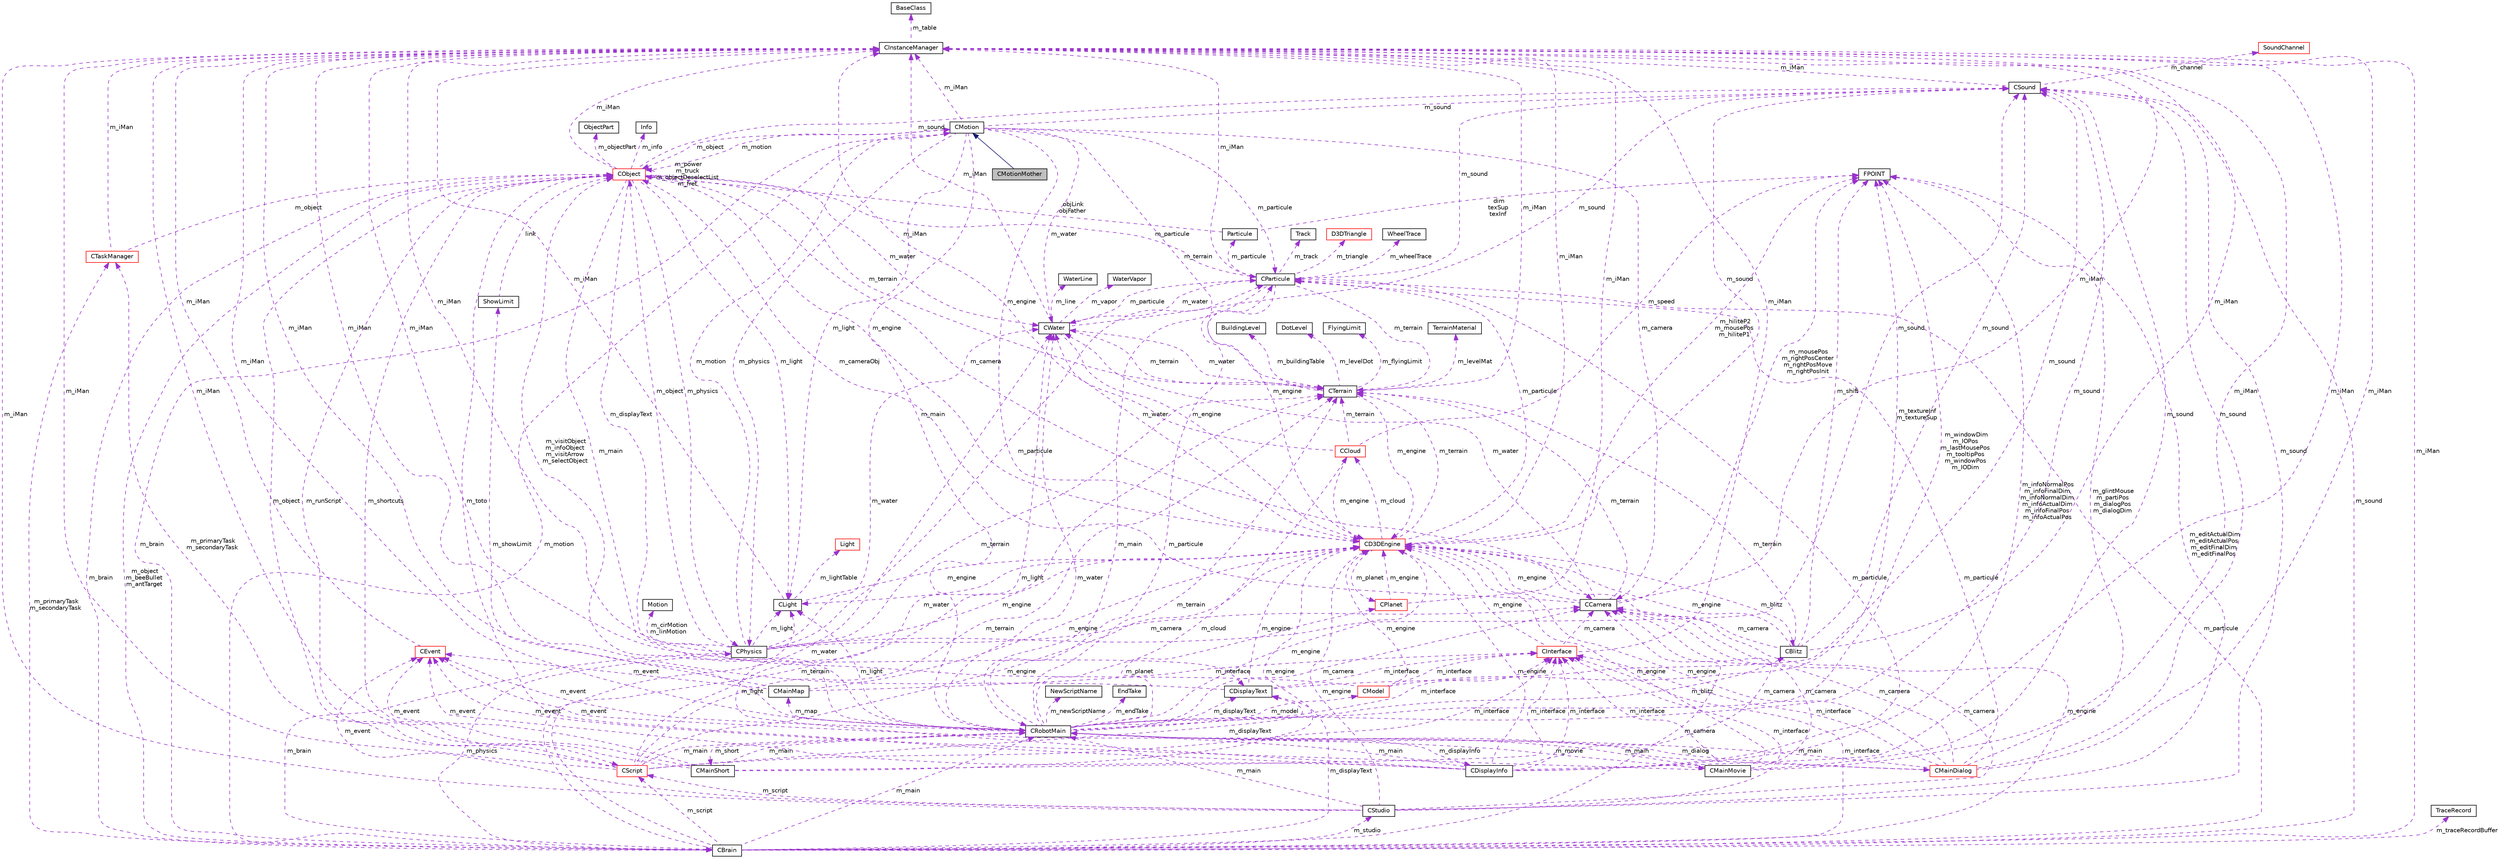 digraph G
{
  edge [fontname="Helvetica",fontsize="10",labelfontname="Helvetica",labelfontsize="10"];
  node [fontname="Helvetica",fontsize="10",shape=record];
  Node1 [label="CMotionMother",height=0.2,width=0.4,color="black", fillcolor="grey75", style="filled" fontcolor="black"];
  Node2 -> Node1 [dir="back",color="midnightblue",fontsize="10",style="solid",fontname="Helvetica"];
  Node2 [label="CMotion",height=0.2,width=0.4,color="black", fillcolor="white", style="filled",URL="$class_c_motion.html"];
  Node3 -> Node2 [dir="back",color="darkorchid3",fontsize="10",style="dashed",label=" m_particule" ,fontname="Helvetica"];
  Node3 [label="CParticule",height=0.2,width=0.4,color="black", fillcolor="white", style="filled",URL="$class_c_particule.html"];
  Node4 -> Node3 [dir="back",color="darkorchid3",fontsize="10",style="dashed",label=" m_water" ,fontname="Helvetica"];
  Node4 [label="CWater",height=0.2,width=0.4,color="black", fillcolor="white", style="filled",URL="$class_c_water.html"];
  Node3 -> Node4 [dir="back",color="darkorchid3",fontsize="10",style="dashed",label=" m_particule" ,fontname="Helvetica"];
  Node5 -> Node4 [dir="back",color="darkorchid3",fontsize="10",style="dashed",label=" m_iMan" ,fontname="Helvetica"];
  Node5 [label="CInstanceManager",height=0.2,width=0.4,color="black", fillcolor="white", style="filled",URL="$class_c_instance_manager.html"];
  Node6 -> Node5 [dir="back",color="darkorchid3",fontsize="10",style="dashed",label=" m_table" ,fontname="Helvetica"];
  Node6 [label="BaseClass",height=0.2,width=0.4,color="black", fillcolor="white", style="filled",URL="$struct_base_class.html"];
  Node7 -> Node4 [dir="back",color="darkorchid3",fontsize="10",style="dashed",label=" m_terrain" ,fontname="Helvetica"];
  Node7 [label="CTerrain",height=0.2,width=0.4,color="black", fillcolor="white", style="filled",URL="$class_c_terrain.html"];
  Node8 -> Node7 [dir="back",color="darkorchid3",fontsize="10",style="dashed",label=" m_levelMat" ,fontname="Helvetica"];
  Node8 [label="TerrainMaterial",height=0.2,width=0.4,color="black", fillcolor="white", style="filled",URL="$struct_terrain_material.html"];
  Node4 -> Node7 [dir="back",color="darkorchid3",fontsize="10",style="dashed",label=" m_water" ,fontname="Helvetica"];
  Node9 -> Node7 [dir="back",color="darkorchid3",fontsize="10",style="dashed",label=" m_buildingTable" ,fontname="Helvetica"];
  Node9 [label="BuildingLevel",height=0.2,width=0.4,color="black", fillcolor="white", style="filled",URL="$struct_building_level.html"];
  Node5 -> Node7 [dir="back",color="darkorchid3",fontsize="10",style="dashed",label=" m_iMan" ,fontname="Helvetica"];
  Node10 -> Node7 [dir="back",color="darkorchid3",fontsize="10",style="dashed",label=" m_levelDot" ,fontname="Helvetica"];
  Node10 [label="DotLevel",height=0.2,width=0.4,color="black", fillcolor="white", style="filled",URL="$struct_dot_level.html"];
  Node11 -> Node7 [dir="back",color="darkorchid3",fontsize="10",style="dashed",label=" m_engine" ,fontname="Helvetica"];
  Node11 [label="CD3DEngine",height=0.2,width=0.4,color="red", fillcolor="white", style="filled",URL="$class_c_d3_d_engine.html"];
  Node3 -> Node11 [dir="back",color="darkorchid3",fontsize="10",style="dashed",label=" m_particule" ,fontname="Helvetica"];
  Node4 -> Node11 [dir="back",color="darkorchid3",fontsize="10",style="dashed",label=" m_water" ,fontname="Helvetica"];
  Node12 -> Node11 [dir="back",color="darkorchid3",fontsize="10",style="dashed",label=" m_blitz" ,fontname="Helvetica"];
  Node12 [label="CBlitz",height=0.2,width=0.4,color="black", fillcolor="white", style="filled",URL="$class_c_blitz.html"];
  Node13 -> Node12 [dir="back",color="darkorchid3",fontsize="10",style="dashed",label=" m_camera" ,fontname="Helvetica"];
  Node13 [label="CCamera",height=0.2,width=0.4,color="black", fillcolor="white", style="filled",URL="$class_c_camera.html"];
  Node4 -> Node13 [dir="back",color="darkorchid3",fontsize="10",style="dashed",label=" m_water" ,fontname="Helvetica"];
  Node5 -> Node13 [dir="back",color="darkorchid3",fontsize="10",style="dashed",label=" m_iMan" ,fontname="Helvetica"];
  Node7 -> Node13 [dir="back",color="darkorchid3",fontsize="10",style="dashed",label=" m_terrain" ,fontname="Helvetica"];
  Node14 -> Node13 [dir="back",color="darkorchid3",fontsize="10",style="dashed",label=" m_mousePos\nm_rightPosCenter\nm_rightPosMove\nm_rightPosInit" ,fontname="Helvetica"];
  Node14 [label="FPOINT",height=0.2,width=0.4,color="black", fillcolor="white", style="filled",URL="$struct_f_p_o_i_n_t.html"];
  Node15 -> Node13 [dir="back",color="darkorchid3",fontsize="10",style="dashed",label=" m_cameraObj" ,fontname="Helvetica"];
  Node15 [label="CObject",height=0.2,width=0.4,color="red", fillcolor="white", style="filled",URL="$class_c_object.html"];
  Node3 -> Node15 [dir="back",color="darkorchid3",fontsize="10",style="dashed",label=" m_particule" ,fontname="Helvetica"];
  Node16 -> Node15 [dir="back",color="darkorchid3",fontsize="10",style="dashed",label=" m_runScript" ,fontname="Helvetica"];
  Node16 [label="CScript",height=0.2,width=0.4,color="red", fillcolor="white", style="filled",URL="$class_c_script.html"];
  Node4 -> Node16 [dir="back",color="darkorchid3",fontsize="10",style="dashed",label=" m_water" ,fontname="Helvetica"];
  Node17 -> Node16 [dir="back",color="darkorchid3",fontsize="10",style="dashed",label=" m_primaryTask\nm_secondaryTask" ,fontname="Helvetica"];
  Node17 [label="CTaskManager",height=0.2,width=0.4,color="red", fillcolor="white", style="filled",URL="$class_c_task_manager.html"];
  Node5 -> Node17 [dir="back",color="darkorchid3",fontsize="10",style="dashed",label=" m_iMan" ,fontname="Helvetica"];
  Node15 -> Node17 [dir="back",color="darkorchid3",fontsize="10",style="dashed",label=" m_object" ,fontname="Helvetica"];
  Node18 -> Node16 [dir="back",color="darkorchid3",fontsize="10",style="dashed",label=" m_displayText" ,fontname="Helvetica"];
  Node18 [label="CDisplayText",height=0.2,width=0.4,color="black", fillcolor="white", style="filled",URL="$class_c_display_text.html"];
  Node19 -> Node18 [dir="back",color="darkorchid3",fontsize="10",style="dashed",label=" m_interface" ,fontname="Helvetica"];
  Node19 [label="CInterface",height=0.2,width=0.4,color="red", fillcolor="white", style="filled",URL="$class_c_interface.html"];
  Node13 -> Node19 [dir="back",color="darkorchid3",fontsize="10",style="dashed",label=" m_camera" ,fontname="Helvetica"];
  Node5 -> Node19 [dir="back",color="darkorchid3",fontsize="10",style="dashed",label=" m_iMan" ,fontname="Helvetica"];
  Node11 -> Node19 [dir="back",color="darkorchid3",fontsize="10",style="dashed",label=" m_engine" ,fontname="Helvetica"];
  Node5 -> Node18 [dir="back",color="darkorchid3",fontsize="10",style="dashed",label=" m_iMan" ,fontname="Helvetica"];
  Node20 -> Node18 [dir="back",color="darkorchid3",fontsize="10",style="dashed",label=" m_sound" ,fontname="Helvetica"];
  Node20 [label="CSound",height=0.2,width=0.4,color="black", fillcolor="white", style="filled",URL="$class_c_sound.html"];
  Node5 -> Node20 [dir="back",color="darkorchid3",fontsize="10",style="dashed",label=" m_iMan" ,fontname="Helvetica"];
  Node21 -> Node20 [dir="back",color="darkorchid3",fontsize="10",style="dashed",label=" m_channel" ,fontname="Helvetica"];
  Node21 [label="SoundChannel",height=0.2,width=0.4,color="red", fillcolor="white", style="filled",URL="$struct_sound_channel.html"];
  Node11 -> Node18 [dir="back",color="darkorchid3",fontsize="10",style="dashed",label=" m_engine" ,fontname="Helvetica"];
  Node22 -> Node16 [dir="back",color="darkorchid3",fontsize="10",style="dashed",label=" m_main" ,fontname="Helvetica"];
  Node22 [label="CRobotMain",height=0.2,width=0.4,color="black", fillcolor="white", style="filled",URL="$class_c_robot_main.html"];
  Node3 -> Node22 [dir="back",color="darkorchid3",fontsize="10",style="dashed",label=" m_particule" ,fontname="Helvetica"];
  Node4 -> Node22 [dir="back",color="darkorchid3",fontsize="10",style="dashed",label=" m_water" ,fontname="Helvetica"];
  Node23 -> Node22 [dir="back",color="darkorchid3",fontsize="10",style="dashed",label=" m_showLimit" ,fontname="Helvetica"];
  Node23 [label="ShowLimit",height=0.2,width=0.4,color="black", fillcolor="white", style="filled",URL="$struct_show_limit.html"];
  Node15 -> Node23 [dir="back",color="darkorchid3",fontsize="10",style="dashed",label=" link" ,fontname="Helvetica"];
  Node24 -> Node22 [dir="back",color="darkorchid3",fontsize="10",style="dashed",label=" m_light" ,fontname="Helvetica"];
  Node24 [label="CLight",height=0.2,width=0.4,color="black", fillcolor="white", style="filled",URL="$class_c_light.html"];
  Node25 -> Node24 [dir="back",color="darkorchid3",fontsize="10",style="dashed",label=" m_lightTable" ,fontname="Helvetica"];
  Node25 [label="Light",height=0.2,width=0.4,color="red", fillcolor="white", style="filled",URL="$struct_light.html"];
  Node5 -> Node24 [dir="back",color="darkorchid3",fontsize="10",style="dashed",label=" m_iMan" ,fontname="Helvetica"];
  Node11 -> Node24 [dir="back",color="darkorchid3",fontsize="10",style="dashed",label=" m_engine" ,fontname="Helvetica"];
  Node12 -> Node22 [dir="back",color="darkorchid3",fontsize="10",style="dashed",label=" m_blitz" ,fontname="Helvetica"];
  Node26 -> Node22 [dir="back",color="darkorchid3",fontsize="10",style="dashed",label=" m_cloud" ,fontname="Helvetica"];
  Node26 [label="CCloud",height=0.2,width=0.4,color="red", fillcolor="white", style="filled",URL="$class_c_cloud.html"];
  Node5 -> Node26 [dir="back",color="darkorchid3",fontsize="10",style="dashed",label=" m_iMan" ,fontname="Helvetica"];
  Node7 -> Node26 [dir="back",color="darkorchid3",fontsize="10",style="dashed",label=" m_terrain" ,fontname="Helvetica"];
  Node14 -> Node26 [dir="back",color="darkorchid3",fontsize="10",style="dashed",label=" m_speed" ,fontname="Helvetica"];
  Node11 -> Node26 [dir="back",color="darkorchid3",fontsize="10",style="dashed",label=" m_engine" ,fontname="Helvetica"];
  Node27 -> Node22 [dir="back",color="darkorchid3",fontsize="10",style="dashed",label=" m_dialog" ,fontname="Helvetica"];
  Node27 [label="CMainDialog",height=0.2,width=0.4,color="red", fillcolor="white", style="filled",URL="$class_c_main_dialog.html"];
  Node3 -> Node27 [dir="back",color="darkorchid3",fontsize="10",style="dashed",label=" m_particule" ,fontname="Helvetica"];
  Node13 -> Node27 [dir="back",color="darkorchid3",fontsize="10",style="dashed",label=" m_camera" ,fontname="Helvetica"];
  Node19 -> Node27 [dir="back",color="darkorchid3",fontsize="10",style="dashed",label=" m_interface" ,fontname="Helvetica"];
  Node22 -> Node27 [dir="back",color="darkorchid3",fontsize="10",style="dashed",label=" m_main" ,fontname="Helvetica"];
  Node5 -> Node27 [dir="back",color="darkorchid3",fontsize="10",style="dashed",label=" m_iMan" ,fontname="Helvetica"];
  Node28 -> Node27 [dir="back",color="darkorchid3",fontsize="10",style="dashed",label=" m_event" ,fontname="Helvetica"];
  Node28 [label="CEvent",height=0.2,width=0.4,color="red", fillcolor="white", style="filled",URL="$class_c_event.html"];
  Node5 -> Node28 [dir="back",color="darkorchid3",fontsize="10",style="dashed",label=" m_iMan" ,fontname="Helvetica"];
  Node14 -> Node27 [dir="back",color="darkorchid3",fontsize="10",style="dashed",label=" m_glintMouse\nm_partiPos\nm_dialogPos\nm_dialogDim" ,fontname="Helvetica"];
  Node20 -> Node27 [dir="back",color="darkorchid3",fontsize="10",style="dashed",label=" m_sound" ,fontname="Helvetica"];
  Node11 -> Node27 [dir="back",color="darkorchid3",fontsize="10",style="dashed",label=" m_engine" ,fontname="Helvetica"];
  Node13 -> Node22 [dir="back",color="darkorchid3",fontsize="10",style="dashed",label=" m_camera" ,fontname="Helvetica"];
  Node29 -> Node22 [dir="back",color="darkorchid3",fontsize="10",style="dashed",label=" m_movie" ,fontname="Helvetica"];
  Node29 [label="CMainMovie",height=0.2,width=0.4,color="black", fillcolor="white", style="filled",URL="$class_c_main_movie.html"];
  Node13 -> Node29 [dir="back",color="darkorchid3",fontsize="10",style="dashed",label=" m_camera" ,fontname="Helvetica"];
  Node22 -> Node29 [dir="back",color="darkorchid3",fontsize="10",style="dashed",label=" m_main" ,fontname="Helvetica"];
  Node19 -> Node29 [dir="back",color="darkorchid3",fontsize="10",style="dashed",label=" m_interface" ,fontname="Helvetica"];
  Node5 -> Node29 [dir="back",color="darkorchid3",fontsize="10",style="dashed",label=" m_iMan" ,fontname="Helvetica"];
  Node28 -> Node29 [dir="back",color="darkorchid3",fontsize="10",style="dashed",label=" m_event" ,fontname="Helvetica"];
  Node20 -> Node29 [dir="back",color="darkorchid3",fontsize="10",style="dashed",label=" m_sound" ,fontname="Helvetica"];
  Node11 -> Node29 [dir="back",color="darkorchid3",fontsize="10",style="dashed",label=" m_engine" ,fontname="Helvetica"];
  Node18 -> Node22 [dir="back",color="darkorchid3",fontsize="10",style="dashed",label=" m_displayText" ,fontname="Helvetica"];
  Node19 -> Node22 [dir="back",color="darkorchid3",fontsize="10",style="dashed",label=" m_interface" ,fontname="Helvetica"];
  Node30 -> Node22 [dir="back",color="darkorchid3",fontsize="10",style="dashed",label=" m_model" ,fontname="Helvetica"];
  Node30 [label="CModel",height=0.2,width=0.4,color="red", fillcolor="white", style="filled",URL="$class_c_model.html"];
  Node19 -> Node30 [dir="back",color="darkorchid3",fontsize="10",style="dashed",label=" m_interface" ,fontname="Helvetica"];
  Node5 -> Node30 [dir="back",color="darkorchid3",fontsize="10",style="dashed",label=" m_iMan" ,fontname="Helvetica"];
  Node14 -> Node30 [dir="back",color="darkorchid3",fontsize="10",style="dashed",label=" m_textureInf\nm_textureSup" ,fontname="Helvetica"];
  Node11 -> Node30 [dir="back",color="darkorchid3",fontsize="10",style="dashed",label=" m_engine" ,fontname="Helvetica"];
  Node5 -> Node22 [dir="back",color="darkorchid3",fontsize="10",style="dashed",label=" m_iMan" ,fontname="Helvetica"];
  Node31 -> Node22 [dir="back",color="darkorchid3",fontsize="10",style="dashed",label=" m_newScriptName" ,fontname="Helvetica"];
  Node31 [label="NewScriptName",height=0.2,width=0.4,color="black", fillcolor="white", style="filled",URL="$struct_new_script_name.html"];
  Node28 -> Node22 [dir="back",color="darkorchid3",fontsize="10",style="dashed",label=" m_event" ,fontname="Helvetica"];
  Node7 -> Node22 [dir="back",color="darkorchid3",fontsize="10",style="dashed",label=" m_terrain" ,fontname="Helvetica"];
  Node14 -> Node22 [dir="back",color="darkorchid3",fontsize="10",style="dashed",label=" m_windowDim\nm_IOPos\nm_lastMousePos\nm_tooltipPos\nm_windowPos\nm_IODim" ,fontname="Helvetica"];
  Node32 -> Node22 [dir="back",color="darkorchid3",fontsize="10",style="dashed",label=" m_short" ,fontname="Helvetica"];
  Node32 [label="CMainShort",height=0.2,width=0.4,color="black", fillcolor="white", style="filled",URL="$class_c_main_short.html"];
  Node22 -> Node32 [dir="back",color="darkorchid3",fontsize="10",style="dashed",label=" m_main" ,fontname="Helvetica"];
  Node19 -> Node32 [dir="back",color="darkorchid3",fontsize="10",style="dashed",label=" m_interface" ,fontname="Helvetica"];
  Node5 -> Node32 [dir="back",color="darkorchid3",fontsize="10",style="dashed",label=" m_iMan" ,fontname="Helvetica"];
  Node28 -> Node32 [dir="back",color="darkorchid3",fontsize="10",style="dashed",label=" m_event" ,fontname="Helvetica"];
  Node15 -> Node32 [dir="back",color="darkorchid3",fontsize="10",style="dashed",label=" m_shortcuts" ,fontname="Helvetica"];
  Node11 -> Node32 [dir="back",color="darkorchid3",fontsize="10",style="dashed",label=" m_engine" ,fontname="Helvetica"];
  Node20 -> Node22 [dir="back",color="darkorchid3",fontsize="10",style="dashed",label=" m_sound" ,fontname="Helvetica"];
  Node33 -> Node22 [dir="back",color="darkorchid3",fontsize="10",style="dashed",label=" m_planet" ,fontname="Helvetica"];
  Node33 [label="CPlanet",height=0.2,width=0.4,color="red", fillcolor="white", style="filled",URL="$class_c_planet.html"];
  Node5 -> Node33 [dir="back",color="darkorchid3",fontsize="10",style="dashed",label=" m_iMan" ,fontname="Helvetica"];
  Node11 -> Node33 [dir="back",color="darkorchid3",fontsize="10",style="dashed",label=" m_engine" ,fontname="Helvetica"];
  Node15 -> Node22 [dir="back",color="darkorchid3",fontsize="10",style="dashed",label=" m_visitObject\nm_infoObject\nm_visitArrow\nm_selectObject" ,fontname="Helvetica"];
  Node11 -> Node22 [dir="back",color="darkorchid3",fontsize="10",style="dashed",label=" m_engine" ,fontname="Helvetica"];
  Node34 -> Node22 [dir="back",color="darkorchid3",fontsize="10",style="dashed",label=" m_endTake" ,fontname="Helvetica"];
  Node34 [label="EndTake",height=0.2,width=0.4,color="black", fillcolor="white", style="filled",URL="$struct_end_take.html"];
  Node35 -> Node22 [dir="back",color="darkorchid3",fontsize="10",style="dashed",label=" m_displayInfo" ,fontname="Helvetica"];
  Node35 [label="CDisplayInfo",height=0.2,width=0.4,color="black", fillcolor="white", style="filled",URL="$class_c_display_info.html"];
  Node3 -> Node35 [dir="back",color="darkorchid3",fontsize="10",style="dashed",label=" m_particule" ,fontname="Helvetica"];
  Node24 -> Node35 [dir="back",color="darkorchid3",fontsize="10",style="dashed",label=" m_light" ,fontname="Helvetica"];
  Node13 -> Node35 [dir="back",color="darkorchid3",fontsize="10",style="dashed",label=" m_camera" ,fontname="Helvetica"];
  Node19 -> Node35 [dir="back",color="darkorchid3",fontsize="10",style="dashed",label=" m_interface" ,fontname="Helvetica"];
  Node22 -> Node35 [dir="back",color="darkorchid3",fontsize="10",style="dashed",label=" m_main" ,fontname="Helvetica"];
  Node5 -> Node35 [dir="back",color="darkorchid3",fontsize="10",style="dashed",label=" m_iMan" ,fontname="Helvetica"];
  Node28 -> Node35 [dir="back",color="darkorchid3",fontsize="10",style="dashed",label=" m_event" ,fontname="Helvetica"];
  Node14 -> Node35 [dir="back",color="darkorchid3",fontsize="10",style="dashed",label=" m_infoNormalPos\nm_infoFinalDim\nm_infoNormalDim\nm_infoActualDim\nm_infoFinalPos\nm_infoActualPos" ,fontname="Helvetica"];
  Node15 -> Node35 [dir="back",color="darkorchid3",fontsize="10",style="dashed",label=" m_toto" ,fontname="Helvetica"];
  Node11 -> Node35 [dir="back",color="darkorchid3",fontsize="10",style="dashed",label=" m_engine" ,fontname="Helvetica"];
  Node36 -> Node22 [dir="back",color="darkorchid3",fontsize="10",style="dashed",label=" m_map" ,fontname="Helvetica"];
  Node36 [label="CMainMap",height=0.2,width=0.4,color="black", fillcolor="white", style="filled",URL="$class_c_main_map.html"];
  Node19 -> Node36 [dir="back",color="darkorchid3",fontsize="10",style="dashed",label=" m_interface" ,fontname="Helvetica"];
  Node5 -> Node36 [dir="back",color="darkorchid3",fontsize="10",style="dashed",label=" m_iMan" ,fontname="Helvetica"];
  Node28 -> Node36 [dir="back",color="darkorchid3",fontsize="10",style="dashed",label=" m_event" ,fontname="Helvetica"];
  Node11 -> Node36 [dir="back",color="darkorchid3",fontsize="10",style="dashed",label=" m_engine" ,fontname="Helvetica"];
  Node19 -> Node16 [dir="back",color="darkorchid3",fontsize="10",style="dashed",label=" m_interface" ,fontname="Helvetica"];
  Node5 -> Node16 [dir="back",color="darkorchid3",fontsize="10",style="dashed",label=" m_iMan" ,fontname="Helvetica"];
  Node7 -> Node16 [dir="back",color="darkorchid3",fontsize="10",style="dashed",label=" m_terrain" ,fontname="Helvetica"];
  Node15 -> Node16 [dir="back",color="darkorchid3",fontsize="10",style="dashed",label=" m_object" ,fontname="Helvetica"];
  Node11 -> Node16 [dir="back",color="darkorchid3",fontsize="10",style="dashed",label=" m_engine" ,fontname="Helvetica"];
  Node4 -> Node15 [dir="back",color="darkorchid3",fontsize="10",style="dashed",label=" m_water" ,fontname="Helvetica"];
  Node24 -> Node15 [dir="back",color="darkorchid3",fontsize="10",style="dashed",label=" m_light" ,fontname="Helvetica"];
  Node37 -> Node15 [dir="back",color="darkorchid3",fontsize="10",style="dashed",label=" m_brain" ,fontname="Helvetica"];
  Node37 [label="CBrain",height=0.2,width=0.4,color="black", fillcolor="white", style="filled",URL="$class_c_brain.html"];
  Node3 -> Node37 [dir="back",color="darkorchid3",fontsize="10",style="dashed",label=" m_particule" ,fontname="Helvetica"];
  Node16 -> Node37 [dir="back",color="darkorchid3",fontsize="10",style="dashed",label=" m_script" ,fontname="Helvetica"];
  Node4 -> Node37 [dir="back",color="darkorchid3",fontsize="10",style="dashed",label=" m_water" ,fontname="Helvetica"];
  Node17 -> Node37 [dir="back",color="darkorchid3",fontsize="10",style="dashed",label=" m_primaryTask\nm_secondaryTask" ,fontname="Helvetica"];
  Node13 -> Node37 [dir="back",color="darkorchid3",fontsize="10",style="dashed",label=" m_camera" ,fontname="Helvetica"];
  Node18 -> Node37 [dir="back",color="darkorchid3",fontsize="10",style="dashed",label=" m_displayText" ,fontname="Helvetica"];
  Node22 -> Node37 [dir="back",color="darkorchid3",fontsize="10",style="dashed",label=" m_main" ,fontname="Helvetica"];
  Node19 -> Node37 [dir="back",color="darkorchid3",fontsize="10",style="dashed",label=" m_interface" ,fontname="Helvetica"];
  Node5 -> Node37 [dir="back",color="darkorchid3",fontsize="10",style="dashed",label=" m_iMan" ,fontname="Helvetica"];
  Node7 -> Node37 [dir="back",color="darkorchid3",fontsize="10",style="dashed",label=" m_terrain" ,fontname="Helvetica"];
  Node38 -> Node37 [dir="back",color="darkorchid3",fontsize="10",style="dashed",label=" m_physics" ,fontname="Helvetica"];
  Node38 [label="CPhysics",height=0.2,width=0.4,color="black", fillcolor="white", style="filled",URL="$class_c_physics.html"];
  Node3 -> Node38 [dir="back",color="darkorchid3",fontsize="10",style="dashed",label=" m_particule" ,fontname="Helvetica"];
  Node4 -> Node38 [dir="back",color="darkorchid3",fontsize="10",style="dashed",label=" m_water" ,fontname="Helvetica"];
  Node24 -> Node38 [dir="back",color="darkorchid3",fontsize="10",style="dashed",label=" m_light" ,fontname="Helvetica"];
  Node37 -> Node38 [dir="back",color="darkorchid3",fontsize="10",style="dashed",label=" m_brain" ,fontname="Helvetica"];
  Node13 -> Node38 [dir="back",color="darkorchid3",fontsize="10",style="dashed",label=" m_camera" ,fontname="Helvetica"];
  Node39 -> Node38 [dir="back",color="darkorchid3",fontsize="10",style="dashed",label=" m_cirMotion\nm_linMotion" ,fontname="Helvetica"];
  Node39 [label="Motion",height=0.2,width=0.4,color="black", fillcolor="white", style="filled",URL="$struct_motion.html"];
  Node5 -> Node38 [dir="back",color="darkorchid3",fontsize="10",style="dashed",label=" m_iMan" ,fontname="Helvetica"];
  Node7 -> Node38 [dir="back",color="darkorchid3",fontsize="10",style="dashed",label=" m_terrain" ,fontname="Helvetica"];
  Node20 -> Node38 [dir="back",color="darkorchid3",fontsize="10",style="dashed",label=" m_sound" ,fontname="Helvetica"];
  Node2 -> Node38 [dir="back",color="darkorchid3",fontsize="10",style="dashed",label=" m_motion" ,fontname="Helvetica"];
  Node15 -> Node38 [dir="back",color="darkorchid3",fontsize="10",style="dashed",label=" m_object" ,fontname="Helvetica"];
  Node11 -> Node38 [dir="back",color="darkorchid3",fontsize="10",style="dashed",label=" m_engine" ,fontname="Helvetica"];
  Node20 -> Node37 [dir="back",color="darkorchid3",fontsize="10",style="dashed",label=" m_sound" ,fontname="Helvetica"];
  Node40 -> Node37 [dir="back",color="darkorchid3",fontsize="10",style="dashed",label=" m_studio" ,fontname="Helvetica"];
  Node40 [label="CStudio",height=0.2,width=0.4,color="black", fillcolor="white", style="filled",URL="$class_c_studio.html"];
  Node16 -> Node40 [dir="back",color="darkorchid3",fontsize="10",style="dashed",label=" m_script" ,fontname="Helvetica"];
  Node13 -> Node40 [dir="back",color="darkorchid3",fontsize="10",style="dashed",label=" m_camera" ,fontname="Helvetica"];
  Node19 -> Node40 [dir="back",color="darkorchid3",fontsize="10",style="dashed",label=" m_interface" ,fontname="Helvetica"];
  Node22 -> Node40 [dir="back",color="darkorchid3",fontsize="10",style="dashed",label=" m_main" ,fontname="Helvetica"];
  Node5 -> Node40 [dir="back",color="darkorchid3",fontsize="10",style="dashed",label=" m_iMan" ,fontname="Helvetica"];
  Node28 -> Node40 [dir="back",color="darkorchid3",fontsize="10",style="dashed",label=" m_event" ,fontname="Helvetica"];
  Node14 -> Node40 [dir="back",color="darkorchid3",fontsize="10",style="dashed",label=" m_editActualDim\nm_editActualPos\nm_editFinalDim\nm_editFinalPos" ,fontname="Helvetica"];
  Node20 -> Node40 [dir="back",color="darkorchid3",fontsize="10",style="dashed",label=" m_sound" ,fontname="Helvetica"];
  Node11 -> Node40 [dir="back",color="darkorchid3",fontsize="10",style="dashed",label=" m_engine" ,fontname="Helvetica"];
  Node2 -> Node37 [dir="back",color="darkorchid3",fontsize="10",style="dashed",label=" m_motion" ,fontname="Helvetica"];
  Node15 -> Node37 [dir="back",color="darkorchid3",fontsize="10",style="dashed",label=" m_object\nm_beeBullet\nm_antTarget" ,fontname="Helvetica"];
  Node11 -> Node37 [dir="back",color="darkorchid3",fontsize="10",style="dashed",label=" m_engine" ,fontname="Helvetica"];
  Node41 -> Node37 [dir="back",color="darkorchid3",fontsize="10",style="dashed",label=" m_traceRecordBuffer" ,fontname="Helvetica"];
  Node41 [label="TraceRecord",height=0.2,width=0.4,color="black", fillcolor="white", style="filled",URL="$struct_trace_record.html"];
  Node13 -> Node15 [dir="back",color="darkorchid3",fontsize="10",style="dashed",label=" m_camera" ,fontname="Helvetica"];
  Node18 -> Node15 [dir="back",color="darkorchid3",fontsize="10",style="dashed",label=" m_displayText" ,fontname="Helvetica"];
  Node42 -> Node15 [dir="back",color="darkorchid3",fontsize="10",style="dashed",label=" m_objectPart" ,fontname="Helvetica"];
  Node42 [label="ObjectPart",height=0.2,width=0.4,color="black", fillcolor="white", style="filled",URL="$struct_object_part.html"];
  Node22 -> Node15 [dir="back",color="darkorchid3",fontsize="10",style="dashed",label=" m_main" ,fontname="Helvetica"];
  Node5 -> Node15 [dir="back",color="darkorchid3",fontsize="10",style="dashed",label=" m_iMan" ,fontname="Helvetica"];
  Node7 -> Node15 [dir="back",color="darkorchid3",fontsize="10",style="dashed",label=" m_terrain" ,fontname="Helvetica"];
  Node38 -> Node15 [dir="back",color="darkorchid3",fontsize="10",style="dashed",label=" m_physics" ,fontname="Helvetica"];
  Node43 -> Node15 [dir="back",color="darkorchid3",fontsize="10",style="dashed",label=" m_info" ,fontname="Helvetica"];
  Node43 [label="Info",height=0.2,width=0.4,color="black", fillcolor="white", style="filled",URL="$struct_info.html"];
  Node20 -> Node15 [dir="back",color="darkorchid3",fontsize="10",style="dashed",label=" m_sound" ,fontname="Helvetica"];
  Node2 -> Node15 [dir="back",color="darkorchid3",fontsize="10",style="dashed",label=" m_motion" ,fontname="Helvetica"];
  Node15 -> Node15 [dir="back",color="darkorchid3",fontsize="10",style="dashed",label=" m_power\nm_truck\nm_objectDeselectList\nm_fret" ,fontname="Helvetica"];
  Node11 -> Node15 [dir="back",color="darkorchid3",fontsize="10",style="dashed",label=" m_engine" ,fontname="Helvetica"];
  Node11 -> Node13 [dir="back",color="darkorchid3",fontsize="10",style="dashed",label=" m_engine" ,fontname="Helvetica"];
  Node5 -> Node12 [dir="back",color="darkorchid3",fontsize="10",style="dashed",label=" m_iMan" ,fontname="Helvetica"];
  Node7 -> Node12 [dir="back",color="darkorchid3",fontsize="10",style="dashed",label=" m_terrain" ,fontname="Helvetica"];
  Node14 -> Node12 [dir="back",color="darkorchid3",fontsize="10",style="dashed",label=" m_shift" ,fontname="Helvetica"];
  Node20 -> Node12 [dir="back",color="darkorchid3",fontsize="10",style="dashed",label=" m_sound" ,fontname="Helvetica"];
  Node11 -> Node12 [dir="back",color="darkorchid3",fontsize="10",style="dashed",label=" m_engine" ,fontname="Helvetica"];
  Node24 -> Node11 [dir="back",color="darkorchid3",fontsize="10",style="dashed",label=" m_light" ,fontname="Helvetica"];
  Node26 -> Node11 [dir="back",color="darkorchid3",fontsize="10",style="dashed",label=" m_cloud" ,fontname="Helvetica"];
  Node5 -> Node11 [dir="back",color="darkorchid3",fontsize="10",style="dashed",label=" m_iMan" ,fontname="Helvetica"];
  Node7 -> Node11 [dir="back",color="darkorchid3",fontsize="10",style="dashed",label=" m_terrain" ,fontname="Helvetica"];
  Node14 -> Node11 [dir="back",color="darkorchid3",fontsize="10",style="dashed",label=" m_hiliteP2\nm_mousePos\nm_hiliteP1" ,fontname="Helvetica"];
  Node20 -> Node11 [dir="back",color="darkorchid3",fontsize="10",style="dashed",label=" m_sound" ,fontname="Helvetica"];
  Node33 -> Node11 [dir="back",color="darkorchid3",fontsize="10",style="dashed",label=" m_planet" ,fontname="Helvetica"];
  Node44 -> Node7 [dir="back",color="darkorchid3",fontsize="10",style="dashed",label=" m_flyingLimit" ,fontname="Helvetica"];
  Node44 [label="FlyingLimit",height=0.2,width=0.4,color="black", fillcolor="white", style="filled",URL="$struct_flying_limit.html"];
  Node45 -> Node4 [dir="back",color="darkorchid3",fontsize="10",style="dashed",label=" m_line" ,fontname="Helvetica"];
  Node45 [label="WaterLine",height=0.2,width=0.4,color="black", fillcolor="white", style="filled",URL="$struct_water_line.html"];
  Node20 -> Node4 [dir="back",color="darkorchid3",fontsize="10",style="dashed",label=" m_sound" ,fontname="Helvetica"];
  Node46 -> Node4 [dir="back",color="darkorchid3",fontsize="10",style="dashed",label=" m_vapor" ,fontname="Helvetica"];
  Node46 [label="WaterVapor",height=0.2,width=0.4,color="black", fillcolor="white", style="filled",URL="$struct_water_vapor.html"];
  Node11 -> Node4 [dir="back",color="darkorchid3",fontsize="10",style="dashed",label=" m_engine" ,fontname="Helvetica"];
  Node22 -> Node3 [dir="back",color="darkorchid3",fontsize="10",style="dashed",label=" m_main" ,fontname="Helvetica"];
  Node5 -> Node3 [dir="back",color="darkorchid3",fontsize="10",style="dashed",label=" m_iMan" ,fontname="Helvetica"];
  Node47 -> Node3 [dir="back",color="darkorchid3",fontsize="10",style="dashed",label=" m_track" ,fontname="Helvetica"];
  Node47 [label="Track",height=0.2,width=0.4,color="black", fillcolor="white", style="filled",URL="$struct_track.html"];
  Node48 -> Node3 [dir="back",color="darkorchid3",fontsize="10",style="dashed",label=" m_particule" ,fontname="Helvetica"];
  Node48 [label="Particule",height=0.2,width=0.4,color="black", fillcolor="white", style="filled",URL="$struct_particule.html"];
  Node14 -> Node48 [dir="back",color="darkorchid3",fontsize="10",style="dashed",label=" dim\ntexSup\ntexInf" ,fontname="Helvetica"];
  Node15 -> Node48 [dir="back",color="darkorchid3",fontsize="10",style="dashed",label=" objLink\nobjFather" ,fontname="Helvetica"];
  Node7 -> Node3 [dir="back",color="darkorchid3",fontsize="10",style="dashed",label=" m_terrain" ,fontname="Helvetica"];
  Node20 -> Node3 [dir="back",color="darkorchid3",fontsize="10",style="dashed",label=" m_sound" ,fontname="Helvetica"];
  Node49 -> Node3 [dir="back",color="darkorchid3",fontsize="10",style="dashed",label=" m_triangle" ,fontname="Helvetica"];
  Node49 [label="D3DTriangle",height=0.2,width=0.4,color="red", fillcolor="white", style="filled",URL="$struct_d3_d_triangle.html"];
  Node11 -> Node3 [dir="back",color="darkorchid3",fontsize="10",style="dashed",label=" m_engine" ,fontname="Helvetica"];
  Node50 -> Node3 [dir="back",color="darkorchid3",fontsize="10",style="dashed",label=" m_wheelTrace" ,fontname="Helvetica"];
  Node50 [label="WheelTrace",height=0.2,width=0.4,color="black", fillcolor="white", style="filled",URL="$struct_wheel_trace.html"];
  Node4 -> Node2 [dir="back",color="darkorchid3",fontsize="10",style="dashed",label=" m_water" ,fontname="Helvetica"];
  Node24 -> Node2 [dir="back",color="darkorchid3",fontsize="10",style="dashed",label=" m_light" ,fontname="Helvetica"];
  Node37 -> Node2 [dir="back",color="darkorchid3",fontsize="10",style="dashed",label=" m_brain" ,fontname="Helvetica"];
  Node13 -> Node2 [dir="back",color="darkorchid3",fontsize="10",style="dashed",label=" m_camera" ,fontname="Helvetica"];
  Node22 -> Node2 [dir="back",color="darkorchid3",fontsize="10",style="dashed",label=" m_main" ,fontname="Helvetica"];
  Node5 -> Node2 [dir="back",color="darkorchid3",fontsize="10",style="dashed",label=" m_iMan" ,fontname="Helvetica"];
  Node7 -> Node2 [dir="back",color="darkorchid3",fontsize="10",style="dashed",label=" m_terrain" ,fontname="Helvetica"];
  Node38 -> Node2 [dir="back",color="darkorchid3",fontsize="10",style="dashed",label=" m_physics" ,fontname="Helvetica"];
  Node20 -> Node2 [dir="back",color="darkorchid3",fontsize="10",style="dashed",label=" m_sound" ,fontname="Helvetica"];
  Node15 -> Node2 [dir="back",color="darkorchid3",fontsize="10",style="dashed",label=" m_object" ,fontname="Helvetica"];
  Node11 -> Node2 [dir="back",color="darkorchid3",fontsize="10",style="dashed",label=" m_engine" ,fontname="Helvetica"];
}
